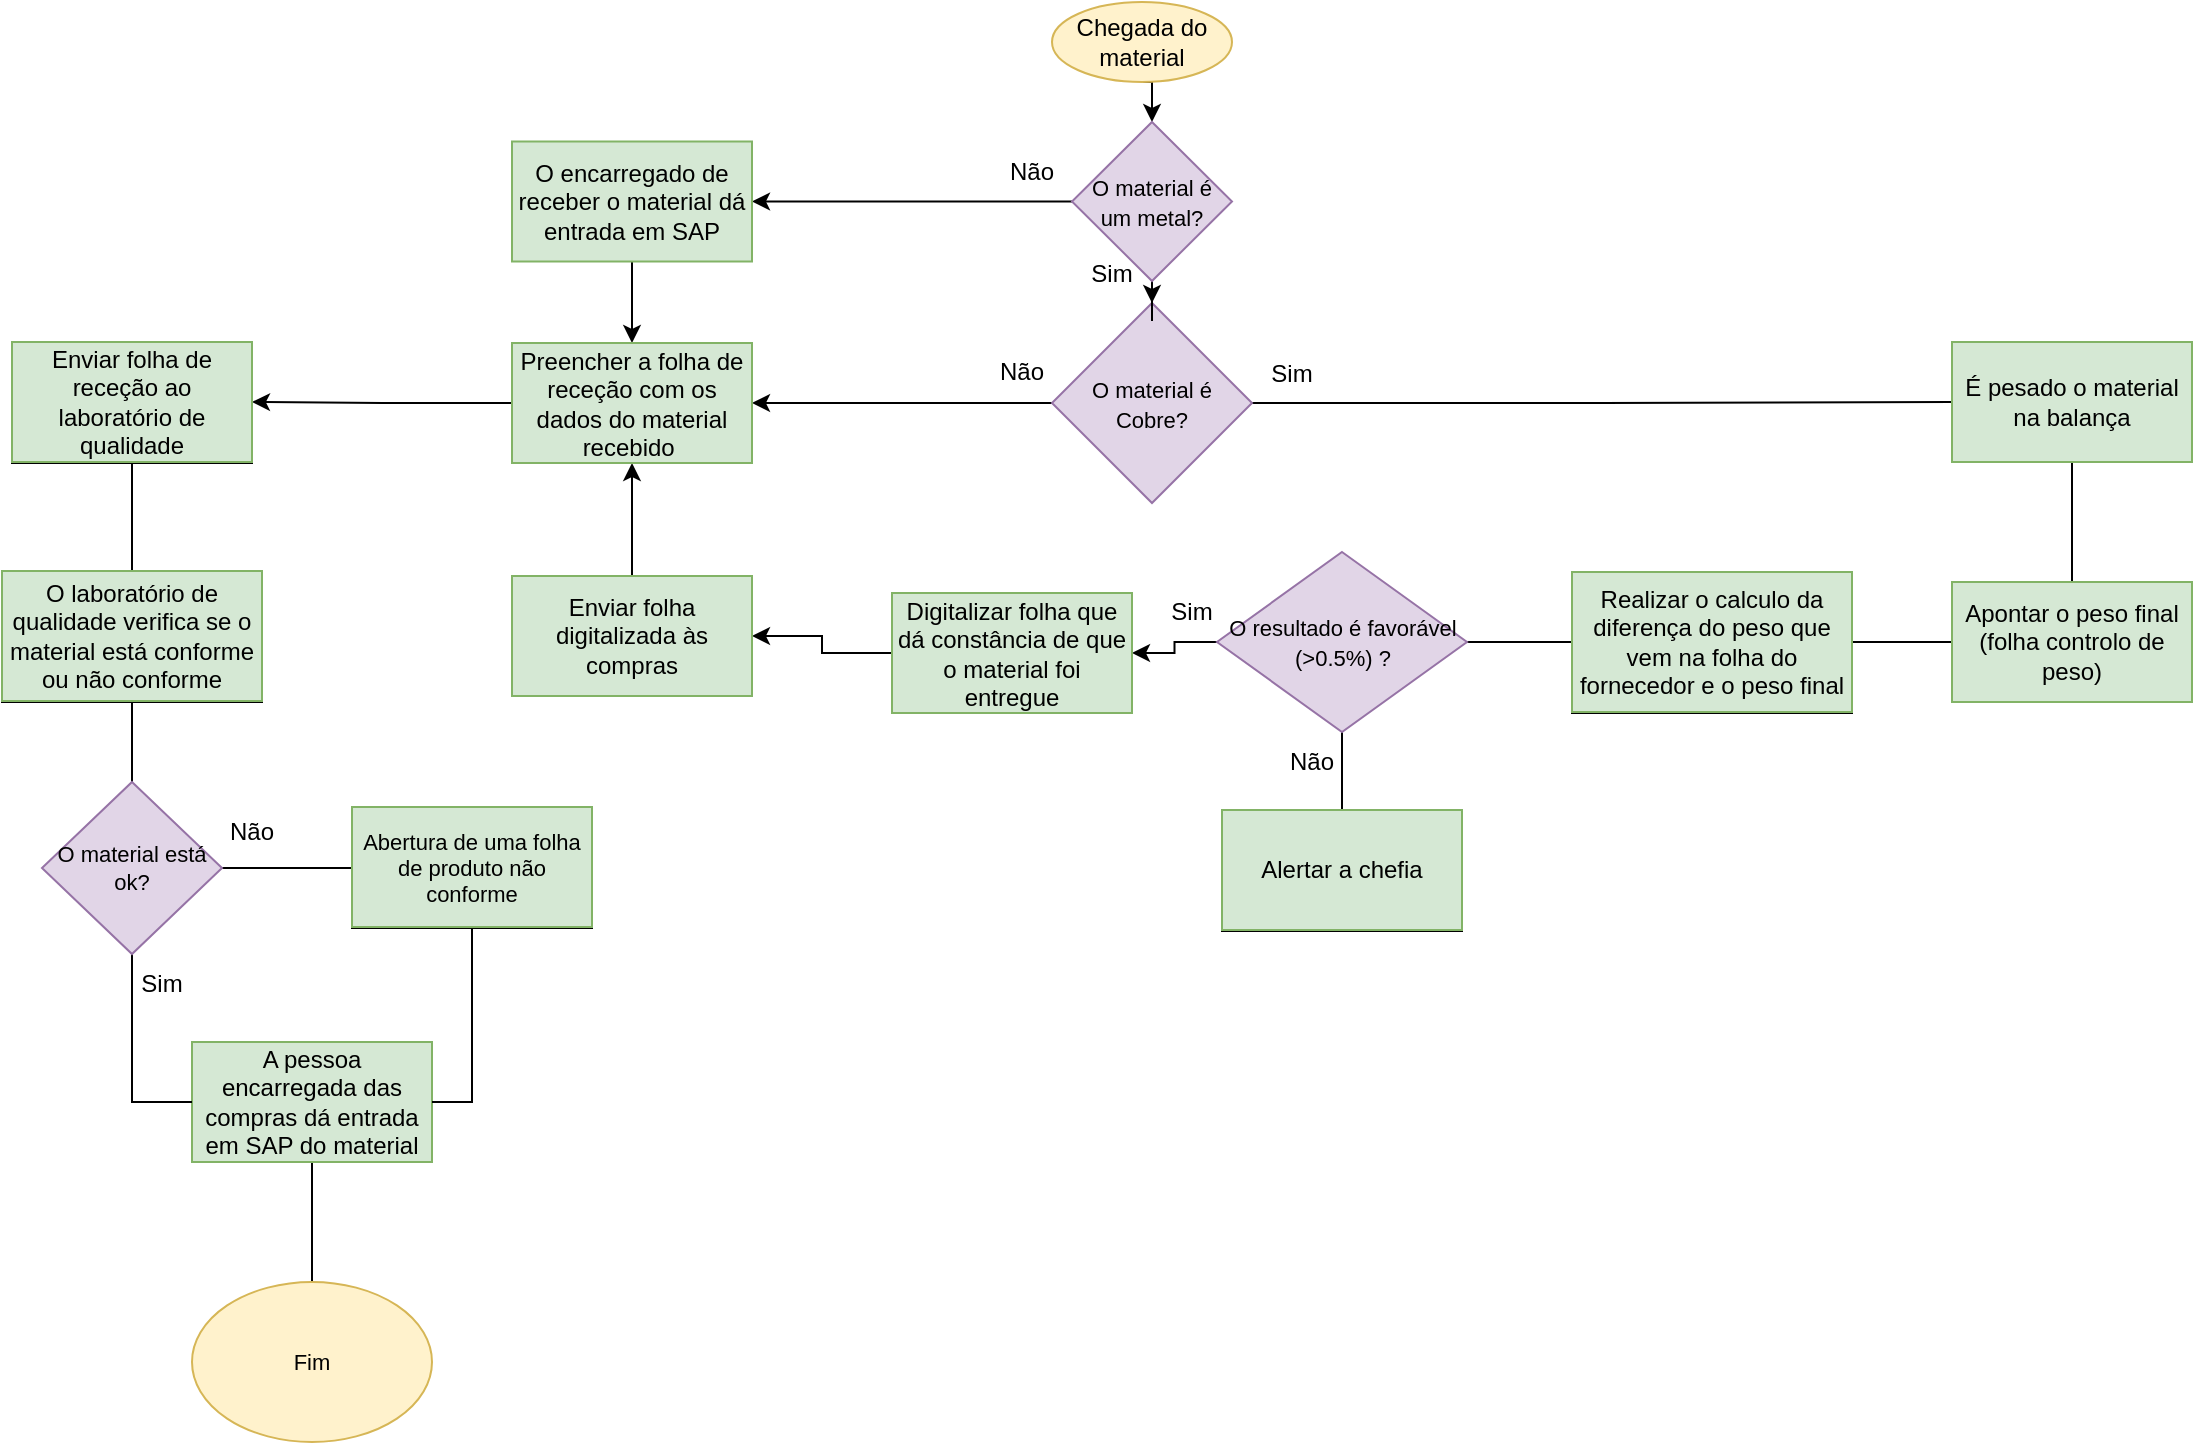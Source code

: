 <mxfile version="20.0.4" type="github">
  <diagram id="fz4ZNiGjer4_rKIofnrs" name="Page-1">
    <mxGraphModel dx="1128" dy="460" grid="1" gridSize="10" guides="1" tooltips="1" connect="1" arrows="1" fold="1" page="1" pageScale="1" pageWidth="1169" pageHeight="827" math="0" shadow="0">
      <root>
        <mxCell id="0" />
        <mxCell id="1" parent="0" />
        <mxCell id="1L-2jIq9yv49Vanu2v55-8" style="edgeStyle=orthogonalEdgeStyle;rounded=0;orthogonalLoop=1;jettySize=auto;html=1;exitX=0.5;exitY=1;exitDx=0;exitDy=0;entryX=0.5;entryY=0;entryDx=0;entryDy=0;" edge="1" parent="1" source="0HmDUyCugDLITogedhJN-1" target="0HmDUyCugDLITogedhJN-31">
          <mxGeometry relative="1" as="geometry" />
        </mxCell>
        <mxCell id="0HmDUyCugDLITogedhJN-1" value="Chegada do material" style="ellipse;whiteSpace=wrap;html=1;fillColor=#fff2cc;strokeColor=#d6b656;" parent="1" vertex="1">
          <mxGeometry x="530" y="10" width="90" height="40" as="geometry" />
        </mxCell>
        <mxCell id="0HmDUyCugDLITogedhJN-18" style="edgeStyle=orthogonalEdgeStyle;rounded=0;orthogonalLoop=1;jettySize=auto;html=1;exitX=1;exitY=0.5;exitDx=0;exitDy=0;entryX=0;entryY=0.5;entryDx=0;entryDy=0;endArrow=none;endFill=0;" parent="1" source="0HmDUyCugDLITogedhJN-2" target="0HmDUyCugDLITogedhJN-5" edge="1">
          <mxGeometry relative="1" as="geometry" />
        </mxCell>
        <mxCell id="1L-2jIq9yv49Vanu2v55-1" style="edgeStyle=orthogonalEdgeStyle;rounded=0;orthogonalLoop=1;jettySize=auto;html=1;exitX=0;exitY=0.5;exitDx=0;exitDy=0;entryX=1;entryY=0.5;entryDx=0;entryDy=0;" edge="1" parent="1" source="0HmDUyCugDLITogedhJN-2" target="0HmDUyCugDLITogedhJN-66">
          <mxGeometry relative="1" as="geometry" />
        </mxCell>
        <mxCell id="0HmDUyCugDLITogedhJN-2" value="&lt;font style=&quot;font-size: 11px;&quot;&gt;O material é Cobre?&lt;/font&gt;" style="rhombus;whiteSpace=wrap;html=1;fillColor=#e1d5e7;strokeColor=#9673a6;" parent="1" vertex="1">
          <mxGeometry x="530" y="160.5" width="100" height="100" as="geometry" />
        </mxCell>
        <mxCell id="0HmDUyCugDLITogedhJN-3" value="Sim" style="text;html=1;strokeColor=none;fillColor=none;align=center;verticalAlign=middle;whiteSpace=wrap;rounded=0;" parent="1" vertex="1">
          <mxGeometry x="530" y="130.5" width="60" height="30" as="geometry" />
        </mxCell>
        <mxCell id="0HmDUyCugDLITogedhJN-4" value="Não" style="text;html=1;strokeColor=none;fillColor=none;align=center;verticalAlign=middle;whiteSpace=wrap;rounded=0;" parent="1" vertex="1">
          <mxGeometry x="490" y="79.75" width="60" height="30" as="geometry" />
        </mxCell>
        <mxCell id="0HmDUyCugDLITogedhJN-19" style="edgeStyle=orthogonalEdgeStyle;rounded=0;orthogonalLoop=1;jettySize=auto;html=1;exitX=0.5;exitY=1;exitDx=0;exitDy=0;entryX=0.5;entryY=0;entryDx=0;entryDy=0;endArrow=none;endFill=0;" parent="1" source="0HmDUyCugDLITogedhJN-5" target="0HmDUyCugDLITogedhJN-6" edge="1">
          <mxGeometry relative="1" as="geometry" />
        </mxCell>
        <mxCell id="0HmDUyCugDLITogedhJN-5" value="É pesado o material na balança" style="rounded=0;whiteSpace=wrap;html=1;fillColor=#d5e8d4;strokeColor=#82b366;" parent="1" vertex="1">
          <mxGeometry x="980" y="180" width="120" height="60" as="geometry" />
        </mxCell>
        <mxCell id="0HmDUyCugDLITogedhJN-20" style="edgeStyle=orthogonalEdgeStyle;rounded=0;orthogonalLoop=1;jettySize=auto;html=1;exitX=0;exitY=0.5;exitDx=0;exitDy=0;entryX=1;entryY=0.5;entryDx=0;entryDy=0;endArrow=none;endFill=0;" parent="1" source="0HmDUyCugDLITogedhJN-6" target="0HmDUyCugDLITogedhJN-7" edge="1">
          <mxGeometry relative="1" as="geometry" />
        </mxCell>
        <mxCell id="0HmDUyCugDLITogedhJN-6" value="Apontar o peso final (folha controlo de peso)" style="rounded=0;whiteSpace=wrap;html=1;fillColor=#d5e8d4;strokeColor=#82b366;" parent="1" vertex="1">
          <mxGeometry x="980" y="300" width="120" height="60" as="geometry" />
        </mxCell>
        <mxCell id="0HmDUyCugDLITogedhJN-21" style="edgeStyle=orthogonalEdgeStyle;rounded=0;orthogonalLoop=1;jettySize=auto;html=1;exitX=0;exitY=0.5;exitDx=0;exitDy=0;entryX=1;entryY=0.5;entryDx=0;entryDy=0;endArrow=none;endFill=0;" parent="1" source="0HmDUyCugDLITogedhJN-7" target="0HmDUyCugDLITogedhJN-13" edge="1">
          <mxGeometry relative="1" as="geometry" />
        </mxCell>
        <mxCell id="0HmDUyCugDLITogedhJN-7" value="Realizar o calculo da diferença do peso que vem na folha do fornecedor e o peso final" style="rounded=0;whiteSpace=wrap;html=1;" parent="1" vertex="1">
          <mxGeometry x="790" y="295" width="140" height="70" as="geometry" />
        </mxCell>
        <mxCell id="0HmDUyCugDLITogedhJN-28" style="edgeStyle=orthogonalEdgeStyle;rounded=0;orthogonalLoop=1;jettySize=auto;html=1;exitX=0.5;exitY=1;exitDx=0;exitDy=0;entryX=0.5;entryY=0;entryDx=0;entryDy=0;endArrow=none;endFill=0;" parent="1" source="0HmDUyCugDLITogedhJN-11" target="0HmDUyCugDLITogedhJN-12" edge="1">
          <mxGeometry relative="1" as="geometry" />
        </mxCell>
        <mxCell id="0HmDUyCugDLITogedhJN-11" value="Enviar folha de receção ao laboratório de qualidade" style="rounded=0;whiteSpace=wrap;html=1;" parent="1" vertex="1">
          <mxGeometry x="10" y="180" width="120" height="60" as="geometry" />
        </mxCell>
        <mxCell id="0HmDUyCugDLITogedhJN-42" style="edgeStyle=orthogonalEdgeStyle;rounded=0;orthogonalLoop=1;jettySize=auto;html=1;exitX=0.5;exitY=1;exitDx=0;exitDy=0;entryX=0.5;entryY=0;entryDx=0;entryDy=0;fontSize=11;endArrow=none;endFill=0;" parent="1" source="0HmDUyCugDLITogedhJN-12" target="0HmDUyCugDLITogedhJN-40" edge="1">
          <mxGeometry relative="1" as="geometry" />
        </mxCell>
        <mxCell id="0HmDUyCugDLITogedhJN-12" value="O laboratório de qualidade verifica se o material está conforme ou não conforme" style="rounded=0;whiteSpace=wrap;html=1;" parent="1" vertex="1">
          <mxGeometry x="5" y="295" width="130" height="65" as="geometry" />
        </mxCell>
        <mxCell id="0HmDUyCugDLITogedhJN-22" style="edgeStyle=orthogonalEdgeStyle;rounded=0;orthogonalLoop=1;jettySize=auto;html=1;exitX=0.5;exitY=1;exitDx=0;exitDy=0;entryX=0.5;entryY=0;entryDx=0;entryDy=0;endArrow=none;endFill=0;" parent="1" source="0HmDUyCugDLITogedhJN-13" target="0HmDUyCugDLITogedhJN-14" edge="1">
          <mxGeometry relative="1" as="geometry" />
        </mxCell>
        <mxCell id="1L-2jIq9yv49Vanu2v55-5" style="edgeStyle=orthogonalEdgeStyle;rounded=0;orthogonalLoop=1;jettySize=auto;html=1;exitX=0;exitY=0.5;exitDx=0;exitDy=0;" edge="1" parent="1" source="0HmDUyCugDLITogedhJN-13" target="0HmDUyCugDLITogedhJN-62">
          <mxGeometry relative="1" as="geometry" />
        </mxCell>
        <mxCell id="0HmDUyCugDLITogedhJN-13" value="&lt;font style=&quot;font-size: 11px;&quot;&gt;O resultado é favorável (&amp;gt;0.5%) ?&lt;/font&gt;" style="rhombus;whiteSpace=wrap;html=1;fillColor=#e1d5e7;strokeColor=#9673a6;" parent="1" vertex="1">
          <mxGeometry x="612.5" y="285" width="125" height="90" as="geometry" />
        </mxCell>
        <mxCell id="0HmDUyCugDLITogedhJN-14" value="Alertar a chefia" style="rounded=0;whiteSpace=wrap;html=1;" parent="1" vertex="1">
          <mxGeometry x="615" y="414" width="120" height="60" as="geometry" />
        </mxCell>
        <mxCell id="0HmDUyCugDLITogedhJN-15" value="Não" style="text;html=1;strokeColor=none;fillColor=none;align=center;verticalAlign=middle;whiteSpace=wrap;rounded=0;" parent="1" vertex="1">
          <mxGeometry x="630" y="375" width="60" height="30" as="geometry" />
        </mxCell>
        <mxCell id="0HmDUyCugDLITogedhJN-53" style="edgeStyle=orthogonalEdgeStyle;rounded=0;orthogonalLoop=1;jettySize=auto;html=1;exitX=0.5;exitY=1;exitDx=0;exitDy=0;entryX=0.5;entryY=0;entryDx=0;entryDy=0;fontSize=11;endArrow=none;endFill=0;" parent="1" source="0HmDUyCugDLITogedhJN-29" target="0HmDUyCugDLITogedhJN-52" edge="1">
          <mxGeometry relative="1" as="geometry" />
        </mxCell>
        <mxCell id="0HmDUyCugDLITogedhJN-29" value="A pessoa encarregada das compras dá entrada em SAP do material" style="rounded=0;whiteSpace=wrap;html=1;fillColor=#d5e8d4;strokeColor=#82b366;" parent="1" vertex="1">
          <mxGeometry x="100" y="530" width="120" height="60" as="geometry" />
        </mxCell>
        <mxCell id="1L-2jIq9yv49Vanu2v55-10" style="edgeStyle=orthogonalEdgeStyle;rounded=0;orthogonalLoop=1;jettySize=auto;html=1;exitX=0;exitY=0.5;exitDx=0;exitDy=0;entryX=1;entryY=0.5;entryDx=0;entryDy=0;" edge="1" parent="1" source="0HmDUyCugDLITogedhJN-31" target="0HmDUyCugDLITogedhJN-65">
          <mxGeometry relative="1" as="geometry" />
        </mxCell>
        <mxCell id="1L-2jIq9yv49Vanu2v55-12" style="edgeStyle=orthogonalEdgeStyle;rounded=0;orthogonalLoop=1;jettySize=auto;html=1;exitX=0.5;exitY=1;exitDx=0;exitDy=0;" edge="1" parent="1" source="0HmDUyCugDLITogedhJN-31" target="0HmDUyCugDLITogedhJN-2">
          <mxGeometry relative="1" as="geometry" />
        </mxCell>
        <mxCell id="0HmDUyCugDLITogedhJN-31" value="&lt;font style=&quot;font-size: 11px;&quot;&gt;O material é um metal?&lt;/font&gt;" style="rhombus;whiteSpace=wrap;html=1;fillColor=#e1d5e7;strokeColor=#9673a6;" parent="1" vertex="1">
          <mxGeometry x="540" y="70" width="80" height="79.5" as="geometry" />
        </mxCell>
        <mxCell id="0HmDUyCugDLITogedhJN-45" style="edgeStyle=orthogonalEdgeStyle;rounded=0;orthogonalLoop=1;jettySize=auto;html=1;exitX=1;exitY=0.5;exitDx=0;exitDy=0;entryX=0;entryY=0.5;entryDx=0;entryDy=0;fontSize=11;endArrow=none;endFill=0;" parent="1" source="0HmDUyCugDLITogedhJN-40" target="0HmDUyCugDLITogedhJN-41" edge="1">
          <mxGeometry relative="1" as="geometry" />
        </mxCell>
        <mxCell id="0HmDUyCugDLITogedhJN-51" style="edgeStyle=orthogonalEdgeStyle;rounded=0;orthogonalLoop=1;jettySize=auto;html=1;exitX=0.5;exitY=1;exitDx=0;exitDy=0;entryX=0;entryY=0.5;entryDx=0;entryDy=0;fontSize=11;endArrow=none;endFill=0;" parent="1" source="0HmDUyCugDLITogedhJN-40" target="0HmDUyCugDLITogedhJN-29" edge="1">
          <mxGeometry relative="1" as="geometry" />
        </mxCell>
        <mxCell id="0HmDUyCugDLITogedhJN-40" value="O material está ok?" style="rhombus;whiteSpace=wrap;html=1;fontSize=11;fillColor=#e1d5e7;strokeColor=#9673a6;" parent="1" vertex="1">
          <mxGeometry x="25" y="400" width="90" height="86" as="geometry" />
        </mxCell>
        <mxCell id="0HmDUyCugDLITogedhJN-50" style="edgeStyle=orthogonalEdgeStyle;rounded=0;orthogonalLoop=1;jettySize=auto;html=1;exitX=0.5;exitY=1;exitDx=0;exitDy=0;entryX=1;entryY=0.5;entryDx=0;entryDy=0;fontSize=11;endArrow=none;endFill=0;" parent="1" source="0HmDUyCugDLITogedhJN-41" target="0HmDUyCugDLITogedhJN-29" edge="1">
          <mxGeometry relative="1" as="geometry" />
        </mxCell>
        <mxCell id="0HmDUyCugDLITogedhJN-41" value="Abertura de uma folha de produto não conforme" style="rounded=0;whiteSpace=wrap;html=1;fontSize=11;" parent="1" vertex="1">
          <mxGeometry x="180" y="413" width="120" height="60" as="geometry" />
        </mxCell>
        <mxCell id="0HmDUyCugDLITogedhJN-46" value="Não" style="text;html=1;strokeColor=none;fillColor=none;align=center;verticalAlign=middle;whiteSpace=wrap;rounded=0;" parent="1" vertex="1">
          <mxGeometry x="100" y="410" width="60" height="30" as="geometry" />
        </mxCell>
        <mxCell id="0HmDUyCugDLITogedhJN-47" value="Sim" style="text;html=1;strokeColor=none;fillColor=none;align=center;verticalAlign=middle;whiteSpace=wrap;rounded=0;" parent="1" vertex="1">
          <mxGeometry x="55" y="486" width="60" height="30" as="geometry" />
        </mxCell>
        <mxCell id="0HmDUyCugDLITogedhJN-52" value="Fim" style="ellipse;whiteSpace=wrap;html=1;fontSize=11;fillColor=#fff2cc;strokeColor=#d6b656;" parent="1" vertex="1">
          <mxGeometry x="100" y="650" width="120" height="80" as="geometry" />
        </mxCell>
        <mxCell id="0HmDUyCugDLITogedhJN-54" value="Realizar o calculo da diferença do peso que vem na folha do fornecedor e o peso final" style="rounded=0;whiteSpace=wrap;html=1;" parent="1" vertex="1">
          <mxGeometry x="790" y="295.5" width="140" height="70" as="geometry" />
        </mxCell>
        <mxCell id="0HmDUyCugDLITogedhJN-57" value="Alertar a chefia" style="rounded=0;whiteSpace=wrap;html=1;" parent="1" vertex="1">
          <mxGeometry x="615" y="414.5" width="120" height="60" as="geometry" />
        </mxCell>
        <mxCell id="0HmDUyCugDLITogedhJN-60" value="Enviar folha de receção ao laboratório de qualidade" style="rounded=0;whiteSpace=wrap;html=1;" parent="1" vertex="1">
          <mxGeometry x="10" y="180.5" width="120" height="60" as="geometry" />
        </mxCell>
        <mxCell id="0HmDUyCugDLITogedhJN-61" value="Realizar o calculo da diferença do peso que vem na folha do fornecedor e o peso final" style="rounded=0;whiteSpace=wrap;html=1;fillColor=#d5e8d4;strokeColor=#82b366;" parent="1" vertex="1">
          <mxGeometry x="790" y="295" width="140" height="70" as="geometry" />
        </mxCell>
        <mxCell id="1L-2jIq9yv49Vanu2v55-6" style="edgeStyle=orthogonalEdgeStyle;rounded=0;orthogonalLoop=1;jettySize=auto;html=1;exitX=0;exitY=0.5;exitDx=0;exitDy=0;entryX=1;entryY=0.5;entryDx=0;entryDy=0;" edge="1" parent="1" source="0HmDUyCugDLITogedhJN-62" target="0HmDUyCugDLITogedhJN-63">
          <mxGeometry relative="1" as="geometry" />
        </mxCell>
        <mxCell id="0HmDUyCugDLITogedhJN-62" value="Digitalizar folha que dá constância de que o material foi entregue" style="rounded=0;whiteSpace=wrap;html=1;fillColor=#d5e8d4;strokeColor=#82b366;" parent="1" vertex="1">
          <mxGeometry x="450" y="305.5" width="120" height="60" as="geometry" />
        </mxCell>
        <mxCell id="1L-2jIq9yv49Vanu2v55-7" style="edgeStyle=orthogonalEdgeStyle;rounded=0;orthogonalLoop=1;jettySize=auto;html=1;exitX=0.5;exitY=0;exitDx=0;exitDy=0;entryX=0.5;entryY=1;entryDx=0;entryDy=0;" edge="1" parent="1" source="0HmDUyCugDLITogedhJN-63" target="0HmDUyCugDLITogedhJN-66">
          <mxGeometry relative="1" as="geometry" />
        </mxCell>
        <mxCell id="0HmDUyCugDLITogedhJN-63" value="Enviar folha digitalizada às compras" style="rounded=0;whiteSpace=wrap;html=1;fillColor=#d5e8d4;strokeColor=#82b366;" parent="1" vertex="1">
          <mxGeometry x="260" y="297" width="120" height="60" as="geometry" />
        </mxCell>
        <mxCell id="0HmDUyCugDLITogedhJN-64" value="Alertar a chefia" style="rounded=0;whiteSpace=wrap;html=1;fillColor=#d5e8d4;strokeColor=#82b366;" parent="1" vertex="1">
          <mxGeometry x="615" y="414" width="120" height="60" as="geometry" />
        </mxCell>
        <mxCell id="1L-2jIq9yv49Vanu2v55-11" style="edgeStyle=orthogonalEdgeStyle;rounded=0;orthogonalLoop=1;jettySize=auto;html=1;exitX=0.5;exitY=1;exitDx=0;exitDy=0;entryX=0.5;entryY=0;entryDx=0;entryDy=0;" edge="1" parent="1" source="0HmDUyCugDLITogedhJN-65" target="0HmDUyCugDLITogedhJN-66">
          <mxGeometry relative="1" as="geometry" />
        </mxCell>
        <mxCell id="0HmDUyCugDLITogedhJN-65" value="O encarregado de receber o material dá entrada em SAP" style="rounded=0;whiteSpace=wrap;html=1;fillColor=#d5e8d4;strokeColor=#82b366;" parent="1" vertex="1">
          <mxGeometry x="260" y="79.75" width="120" height="60" as="geometry" />
        </mxCell>
        <mxCell id="1L-2jIq9yv49Vanu2v55-4" style="edgeStyle=orthogonalEdgeStyle;rounded=0;orthogonalLoop=1;jettySize=auto;html=1;exitX=0;exitY=0.5;exitDx=0;exitDy=0;entryX=1;entryY=0.5;entryDx=0;entryDy=0;" edge="1" parent="1" source="0HmDUyCugDLITogedhJN-66" target="0HmDUyCugDLITogedhJN-67">
          <mxGeometry relative="1" as="geometry" />
        </mxCell>
        <mxCell id="0HmDUyCugDLITogedhJN-66" value="Preencher a folha de receção com os dados do material recebido&amp;nbsp;" style="rounded=0;whiteSpace=wrap;html=1;fillColor=#d5e8d4;strokeColor=#82b366;" parent="1" vertex="1">
          <mxGeometry x="260" y="180.5" width="120" height="60" as="geometry" />
        </mxCell>
        <mxCell id="0HmDUyCugDLITogedhJN-67" value="Enviar folha de receção ao laboratório de qualidade" style="rounded=0;whiteSpace=wrap;html=1;fillColor=#d5e8d4;strokeColor=#82b366;" parent="1" vertex="1">
          <mxGeometry x="10" y="180" width="120" height="60" as="geometry" />
        </mxCell>
        <mxCell id="0HmDUyCugDLITogedhJN-68" value="O laboratório de qualidade verifica se o material está conforme ou não conforme" style="rounded=0;whiteSpace=wrap;html=1;fillColor=#d5e8d4;strokeColor=#82b366;" parent="1" vertex="1">
          <mxGeometry x="5" y="294.5" width="130" height="65" as="geometry" />
        </mxCell>
        <mxCell id="0HmDUyCugDLITogedhJN-69" value="Abertura de uma folha de produto não conforme" style="rounded=0;whiteSpace=wrap;html=1;fontSize=11;fillColor=#d5e8d4;strokeColor=#82b366;" parent="1" vertex="1">
          <mxGeometry x="180" y="412.5" width="120" height="60" as="geometry" />
        </mxCell>
        <mxCell id="1L-2jIq9yv49Vanu2v55-13" value="Sim" style="text;html=1;strokeColor=none;fillColor=none;align=center;verticalAlign=middle;whiteSpace=wrap;rounded=0;" vertex="1" parent="1">
          <mxGeometry x="620" y="180.5" width="60" height="30" as="geometry" />
        </mxCell>
        <mxCell id="1L-2jIq9yv49Vanu2v55-14" value="Não" style="text;html=1;strokeColor=none;fillColor=none;align=center;verticalAlign=middle;whiteSpace=wrap;rounded=0;" vertex="1" parent="1">
          <mxGeometry x="480" y="180" width="70" height="30.5" as="geometry" />
        </mxCell>
        <mxCell id="1L-2jIq9yv49Vanu2v55-15" value="Sim" style="text;html=1;strokeColor=none;fillColor=none;align=center;verticalAlign=middle;whiteSpace=wrap;rounded=0;" vertex="1" parent="1">
          <mxGeometry x="570" y="300" width="60" height="30" as="geometry" />
        </mxCell>
      </root>
    </mxGraphModel>
  </diagram>
</mxfile>
